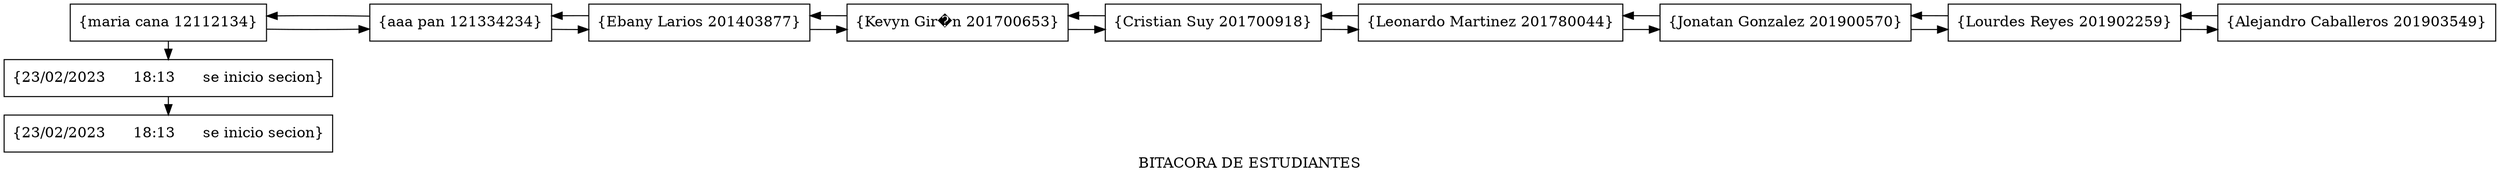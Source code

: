 digraph G {
rankdir=LR;
node [shape=box];
label = "BITACORA DE ESTUDIANTES";
12112134[label="{maria cana 12112134}"];
12112134 -> 121334234;
121334234 -> 12112134;
{ rank=same 
 12112135[label="{23/02/2023      18:13      se inicio secion}"];
12112134 -> 12112135;
}{ rank=same 
 12112136[label="{23/02/2023      18:13      se inicio secion}"];
12112135 -> 12112136;
}121334234[label="{aaa pan 121334234}"];
121334234 -> 201403877;
201403877 -> 121334234;
201403877[label="{Ebany Larios 201403877}"];
201403877 -> 201700653;
201700653 -> 201403877;
201700653[label="{Kevyn Gir�n 201700653}"];
201700653 -> 201700918;
201700918 -> 201700653;
201700918[label="{Cristian Suy 201700918}"];
201700918 -> 201780044;
201780044 -> 201700918;
201780044[label="{Leonardo Martinez 201780044}"];
201780044 -> 201900570;
201900570 -> 201780044;
201900570[label="{Jonatan Gonzalez 201900570}"];
201900570 -> 201902259;
201902259 -> 201900570;
201902259[label="{Lourdes Reyes 201902259}"];
201902259 -> 201903549;
201903549 -> 201902259;
201903549[label="{Alejandro Caballeros 201903549}"];
}